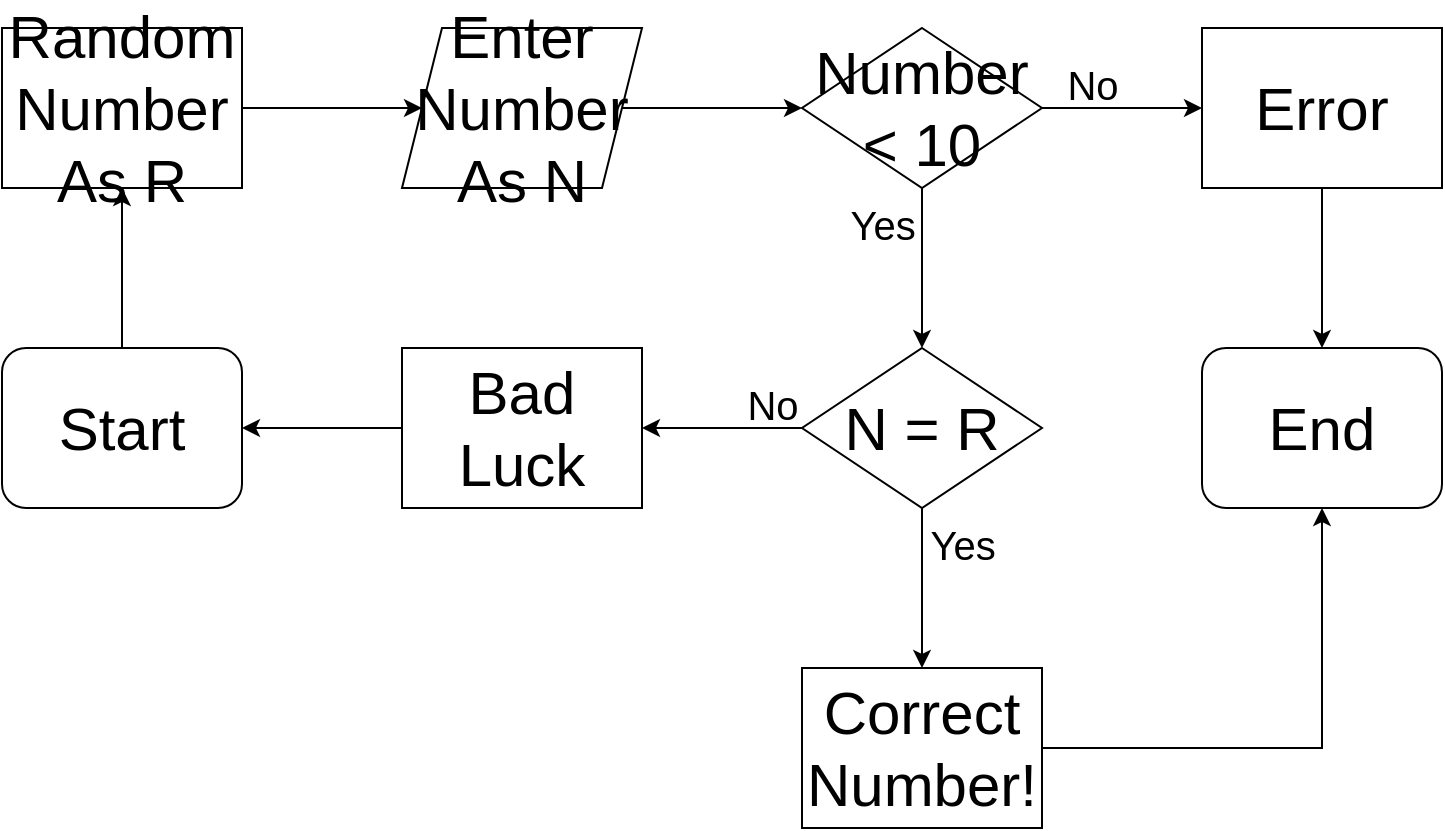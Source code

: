<mxfile version="20.3.0" type="github">
  <diagram id="qqZJLYUVXBb8gEKr5d2w" name="Page-1">
    <mxGraphModel dx="1038" dy="571" grid="1" gridSize="10" guides="1" tooltips="1" connect="1" arrows="1" fold="1" page="1" pageScale="1" pageWidth="827" pageHeight="1169" math="0" shadow="0">
      <root>
        <mxCell id="0" />
        <mxCell id="1" parent="0" />
        <mxCell id="fSudIF1FeVT2BbZzj0ri-113" value="" style="edgeStyle=orthogonalEdgeStyle;rounded=0;orthogonalLoop=1;jettySize=auto;html=1;fontSize=30;" edge="1" parent="1" source="fSudIF1FeVT2BbZzj0ri-1" target="fSudIF1FeVT2BbZzj0ri-90">
          <mxGeometry relative="1" as="geometry" />
        </mxCell>
        <mxCell id="fSudIF1FeVT2BbZzj0ri-1" value="Start" style="rounded=1;whiteSpace=wrap;html=1;fontSize=30;" vertex="1" parent="1">
          <mxGeometry x="40" y="200" width="120" height="80" as="geometry" />
        </mxCell>
        <mxCell id="fSudIF1FeVT2BbZzj0ri-114" value="" style="edgeStyle=orthogonalEdgeStyle;rounded=0;orthogonalLoop=1;jettySize=auto;html=1;fontSize=30;" edge="1" parent="1" source="fSudIF1FeVT2BbZzj0ri-77" target="fSudIF1FeVT2BbZzj0ri-79">
          <mxGeometry relative="1" as="geometry" />
        </mxCell>
        <mxCell id="fSudIF1FeVT2BbZzj0ri-77" value="Enter Number As N" style="shape=parallelogram;perimeter=parallelogramPerimeter;whiteSpace=wrap;html=1;fixedSize=1;fontSize=30;" vertex="1" parent="1">
          <mxGeometry x="240" y="40" width="120" height="80" as="geometry" />
        </mxCell>
        <mxCell id="fSudIF1FeVT2BbZzj0ri-82" value="" style="edgeStyle=orthogonalEdgeStyle;rounded=0;orthogonalLoop=1;jettySize=auto;html=1;fontSize=30;" edge="1" parent="1" source="fSudIF1FeVT2BbZzj0ri-79" target="fSudIF1FeVT2BbZzj0ri-81">
          <mxGeometry relative="1" as="geometry" />
        </mxCell>
        <mxCell id="fSudIF1FeVT2BbZzj0ri-116" value="" style="edgeStyle=orthogonalEdgeStyle;rounded=0;orthogonalLoop=1;jettySize=auto;html=1;fontSize=30;" edge="1" parent="1" source="fSudIF1FeVT2BbZzj0ri-79" target="fSudIF1FeVT2BbZzj0ri-92">
          <mxGeometry relative="1" as="geometry" />
        </mxCell>
        <mxCell id="fSudIF1FeVT2BbZzj0ri-79" value="Number &amp;lt; 10" style="rhombus;whiteSpace=wrap;html=1;fontSize=30;" vertex="1" parent="1">
          <mxGeometry x="440" y="40" width="120" height="80" as="geometry" />
        </mxCell>
        <mxCell id="fSudIF1FeVT2BbZzj0ri-119" value="" style="edgeStyle=orthogonalEdgeStyle;rounded=0;orthogonalLoop=1;jettySize=auto;html=1;fontSize=30;" edge="1" parent="1" source="fSudIF1FeVT2BbZzj0ri-81" target="fSudIF1FeVT2BbZzj0ri-98">
          <mxGeometry relative="1" as="geometry" />
        </mxCell>
        <mxCell id="fSudIF1FeVT2BbZzj0ri-81" value="Error" style="whiteSpace=wrap;html=1;fontSize=30;" vertex="1" parent="1">
          <mxGeometry x="640" y="40" width="120" height="80" as="geometry" />
        </mxCell>
        <mxCell id="fSudIF1FeVT2BbZzj0ri-84" value="&lt;font style=&quot;font-size: 20px;&quot;&gt;No&lt;/font&gt;" style="text;html=1;align=center;verticalAlign=middle;resizable=0;points=[];autosize=1;strokeColor=none;fillColor=none;fontSize=30;" vertex="1" parent="1">
          <mxGeometry x="560" y="40" width="50" height="50" as="geometry" />
        </mxCell>
        <mxCell id="fSudIF1FeVT2BbZzj0ri-87" value="&lt;font style=&quot;font-size: 20px;&quot;&gt;Yes&lt;/font&gt;" style="text;html=1;align=center;verticalAlign=middle;resizable=0;points=[];autosize=1;strokeColor=none;fillColor=none;fontSize=30;" vertex="1" parent="1">
          <mxGeometry x="450" y="110" width="60" height="50" as="geometry" />
        </mxCell>
        <mxCell id="fSudIF1FeVT2BbZzj0ri-90" value="Random Number As R" style="whiteSpace=wrap;html=1;fontSize=30;" vertex="1" parent="1">
          <mxGeometry x="40" y="40" width="120" height="80" as="geometry" />
        </mxCell>
        <mxCell id="fSudIF1FeVT2BbZzj0ri-117" value="" style="edgeStyle=orthogonalEdgeStyle;rounded=0;orthogonalLoop=1;jettySize=auto;html=1;fontSize=30;" edge="1" parent="1" source="fSudIF1FeVT2BbZzj0ri-92" target="fSudIF1FeVT2BbZzj0ri-94">
          <mxGeometry relative="1" as="geometry" />
        </mxCell>
        <mxCell id="fSudIF1FeVT2BbZzj0ri-118" value="" style="edgeStyle=orthogonalEdgeStyle;rounded=0;orthogonalLoop=1;jettySize=auto;html=1;fontSize=30;" edge="1" parent="1" source="fSudIF1FeVT2BbZzj0ri-92" target="fSudIF1FeVT2BbZzj0ri-103">
          <mxGeometry relative="1" as="geometry" />
        </mxCell>
        <mxCell id="fSudIF1FeVT2BbZzj0ri-92" value="N = R" style="rhombus;whiteSpace=wrap;html=1;fontSize=30;" vertex="1" parent="1">
          <mxGeometry x="440" y="200" width="120" height="80" as="geometry" />
        </mxCell>
        <mxCell id="fSudIF1FeVT2BbZzj0ri-99" value="" style="edgeStyle=orthogonalEdgeStyle;rounded=0;orthogonalLoop=1;jettySize=auto;html=1;fontSize=30;" edge="1" parent="1" source="fSudIF1FeVT2BbZzj0ri-94" target="fSudIF1FeVT2BbZzj0ri-98">
          <mxGeometry relative="1" as="geometry" />
        </mxCell>
        <mxCell id="fSudIF1FeVT2BbZzj0ri-94" value="Correct Number!" style="whiteSpace=wrap;html=1;fontSize=30;" vertex="1" parent="1">
          <mxGeometry x="440" y="360" width="120" height="80" as="geometry" />
        </mxCell>
        <mxCell id="fSudIF1FeVT2BbZzj0ri-97" value="&lt;font style=&quot;font-size: 20px;&quot;&gt;Yes&lt;/font&gt;" style="text;html=1;align=center;verticalAlign=middle;resizable=0;points=[];autosize=1;strokeColor=none;fillColor=none;fontSize=30;" vertex="1" parent="1">
          <mxGeometry x="490" y="270" width="60" height="50" as="geometry" />
        </mxCell>
        <mxCell id="fSudIF1FeVT2BbZzj0ri-98" value="End" style="rounded=1;whiteSpace=wrap;html=1;fontSize=30;" vertex="1" parent="1">
          <mxGeometry x="640" y="200" width="120" height="80" as="geometry" />
        </mxCell>
        <mxCell id="fSudIF1FeVT2BbZzj0ri-101" value="&lt;font style=&quot;font-size: 20px;&quot;&gt;No&lt;/font&gt;" style="text;html=1;align=center;verticalAlign=middle;resizable=0;points=[];autosize=1;strokeColor=none;fillColor=none;fontSize=30;" vertex="1" parent="1">
          <mxGeometry x="400" y="200" width="50" height="50" as="geometry" />
        </mxCell>
        <mxCell id="fSudIF1FeVT2BbZzj0ri-120" value="" style="edgeStyle=orthogonalEdgeStyle;rounded=0;orthogonalLoop=1;jettySize=auto;html=1;fontSize=30;" edge="1" parent="1" source="fSudIF1FeVT2BbZzj0ri-103" target="fSudIF1FeVT2BbZzj0ri-1">
          <mxGeometry relative="1" as="geometry" />
        </mxCell>
        <mxCell id="fSudIF1FeVT2BbZzj0ri-103" value="Bad Luck" style="whiteSpace=wrap;html=1;fontSize=30;" vertex="1" parent="1">
          <mxGeometry x="240" y="200" width="120" height="80" as="geometry" />
        </mxCell>
        <mxCell id="fSudIF1FeVT2BbZzj0ri-110" value="" style="endArrow=classic;html=1;rounded=0;fontSize=30;exitX=1;exitY=0.5;exitDx=0;exitDy=0;entryX=0;entryY=0.5;entryDx=0;entryDy=0;" edge="1" parent="1" source="fSudIF1FeVT2BbZzj0ri-90" target="fSudIF1FeVT2BbZzj0ri-77">
          <mxGeometry width="50" height="50" relative="1" as="geometry">
            <mxPoint x="390" y="370" as="sourcePoint" />
            <mxPoint x="440" y="320" as="targetPoint" />
          </mxGeometry>
        </mxCell>
      </root>
    </mxGraphModel>
  </diagram>
</mxfile>
